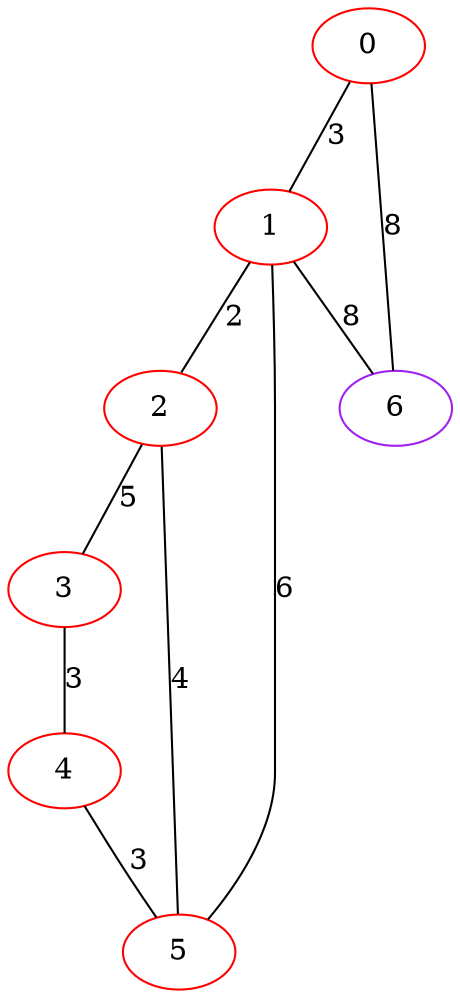 graph "" {
0 [color=red, weight=1];
1 [color=red, weight=1];
2 [color=red, weight=1];
3 [color=red, weight=1];
4 [color=red, weight=1];
5 [color=red, weight=1];
6 [color=purple, weight=4];
0 -- 1  [key=0, label=3];
0 -- 6  [key=0, label=8];
1 -- 2  [key=0, label=2];
1 -- 5  [key=0, label=6];
1 -- 6  [key=0, label=8];
2 -- 3  [key=0, label=5];
2 -- 5  [key=0, label=4];
3 -- 4  [key=0, label=3];
4 -- 5  [key=0, label=3];
}
